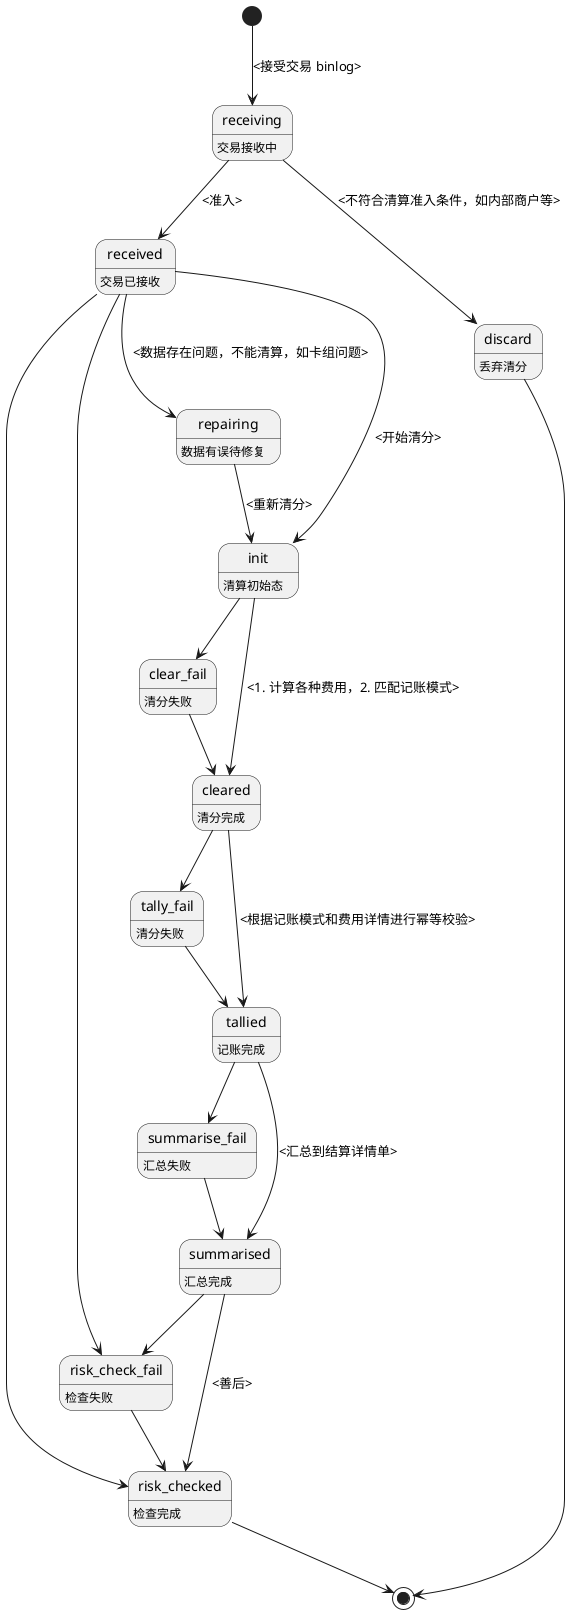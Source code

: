 @startuml
receiving: 交易接收中
received: 交易已接收
init: 清算初始态
cleared: 清分完成
clear_fail: 清分失败
tallied: 记账完成
tally_fail: 清分失败
summarised: 汇总完成
summarise_fail: 汇总失败
risk_checked: 检查完成
risk_check_fail: 检查失败
discard: 丢弃清分
repairing: 数据有误待修复

[*] --> receiving: <接受交易 binlog>
receiving --> received: <准入>
receiving --> discard: <不符合清算准入条件，如内部商户等>
received --> init: <开始清分>
received --> repairing: <数据存在问题，不能清算，如卡组问题>
repairing --> init: <重新清分>
init --> cleared: <1. 计算各种费用，2. 匹配记账模式>
init --> clear_fail
clear_fail --> cleared
cleared --> tallied: <根据记账模式和费用详情进行幂等校验>
cleared --> tally_fail
tally_fail --> tallied
tallied --> summarised: <汇总到结算详情单>
tallied --> summarise_fail
summarise_fail --> summarised
summarised --> risk_checked: <善后>
summarised --> risk_check_fail
risk_check_fail --> risk_checked
risk_checked --> [*]
received --> risk_checked
received --> risk_check_fail
discard --> [*]




@enduml